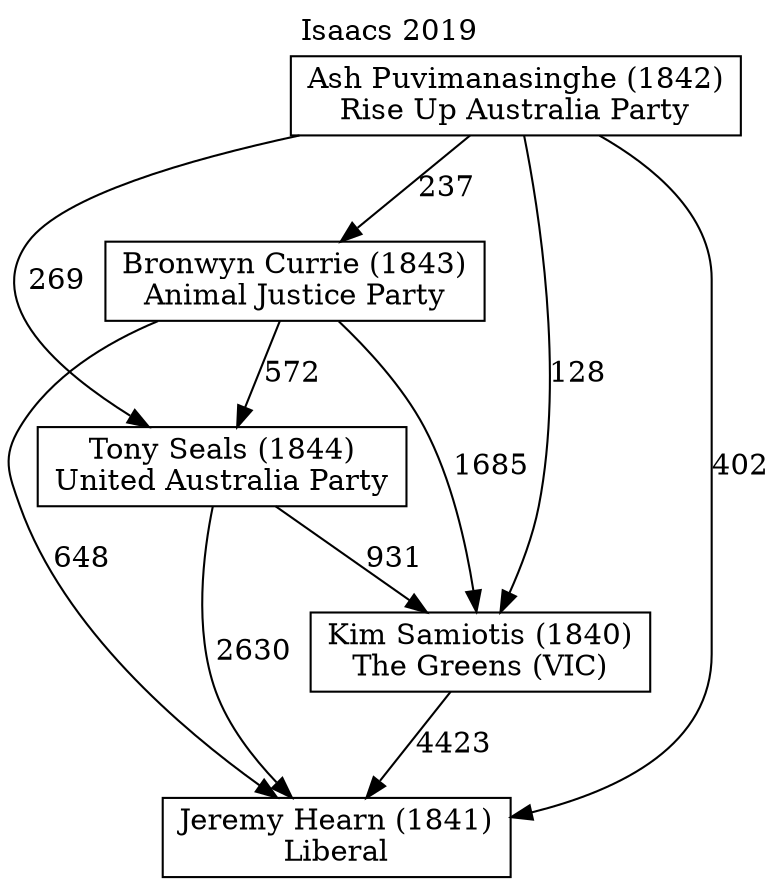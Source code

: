 // House preference flow
digraph "Jeremy Hearn (1841)_Isaacs_2019" {
	graph [label="Isaacs 2019" labelloc=t mclimit=10]
	node [shape=box]
	"Jeremy Hearn (1841)" [label="Jeremy Hearn (1841)
Liberal"]
	"Kim Samiotis (1840)" [label="Kim Samiotis (1840)
The Greens (VIC)"]
	"Tony Seals (1844)" [label="Tony Seals (1844)
United Australia Party"]
	"Bronwyn Currie (1843)" [label="Bronwyn Currie (1843)
Animal Justice Party"]
	"Ash Puvimanasinghe (1842)" [label="Ash Puvimanasinghe (1842)
Rise Up Australia Party"]
	"Kim Samiotis (1840)" -> "Jeremy Hearn (1841)" [label=4423]
	"Tony Seals (1844)" -> "Kim Samiotis (1840)" [label=931]
	"Bronwyn Currie (1843)" -> "Tony Seals (1844)" [label=572]
	"Ash Puvimanasinghe (1842)" -> "Bronwyn Currie (1843)" [label=237]
	"Tony Seals (1844)" -> "Jeremy Hearn (1841)" [label=2630]
	"Bronwyn Currie (1843)" -> "Jeremy Hearn (1841)" [label=648]
	"Ash Puvimanasinghe (1842)" -> "Jeremy Hearn (1841)" [label=402]
	"Ash Puvimanasinghe (1842)" -> "Tony Seals (1844)" [label=269]
	"Bronwyn Currie (1843)" -> "Kim Samiotis (1840)" [label=1685]
	"Ash Puvimanasinghe (1842)" -> "Kim Samiotis (1840)" [label=128]
}
